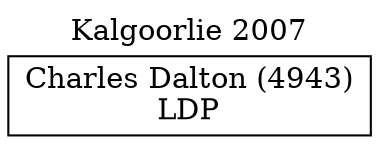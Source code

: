 // House preference flow
digraph "Charles Dalton (4943)_Kalgoorlie_2007" {
	graph [label="Kalgoorlie 2007" labelloc=t mclimit=10]
	node [shape=box]
	"Charles Dalton (4943)" [label="Charles Dalton (4943)
LDP"]
}
